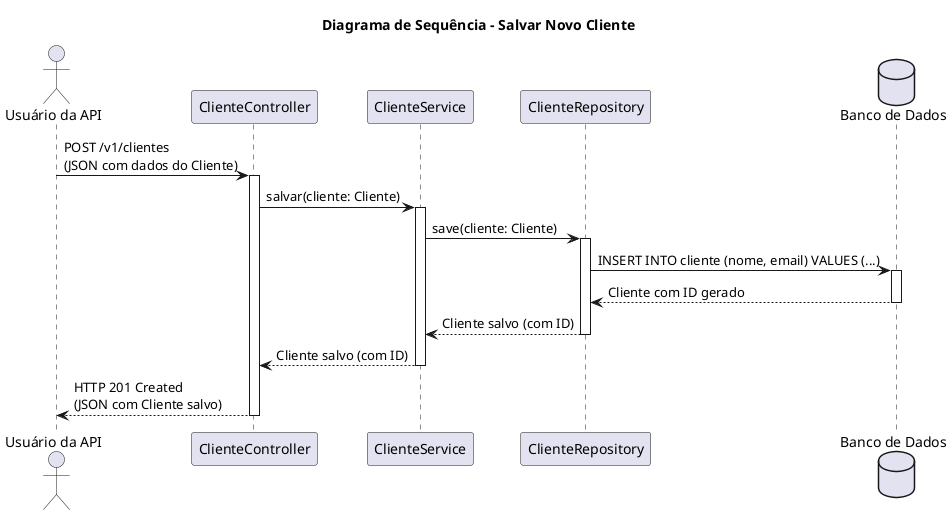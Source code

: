 @startuml SalvarClienteSequence
title Diagrama de Sequência - Salvar Novo Cliente

actor "Usuário da API" as User
participant "ClienteController" as Controller
participant "ClienteService" as Service
participant "ClienteRepository" as Repository
database "Banco de Dados" as DB

User -> Controller: POST /v1/clientes\n(JSON com dados do Cliente)
activate Controller

Controller -> Service: salvar(cliente: Cliente)
activate Service

Service -> Repository: save(cliente: Cliente)
activate Repository

Repository -> DB: INSERT INTO cliente (nome, email) VALUES (...)
activate DB
DB --> Repository: Cliente com ID gerado
deactivate DB

Repository --> Service: Cliente salvo (com ID)
deactivate Repository

Service --> Controller: Cliente salvo (com ID)
deactivate Service

Controller --> User: HTTP 201 Created\n(JSON com Cliente salvo)
deactivate Controller

@enduml